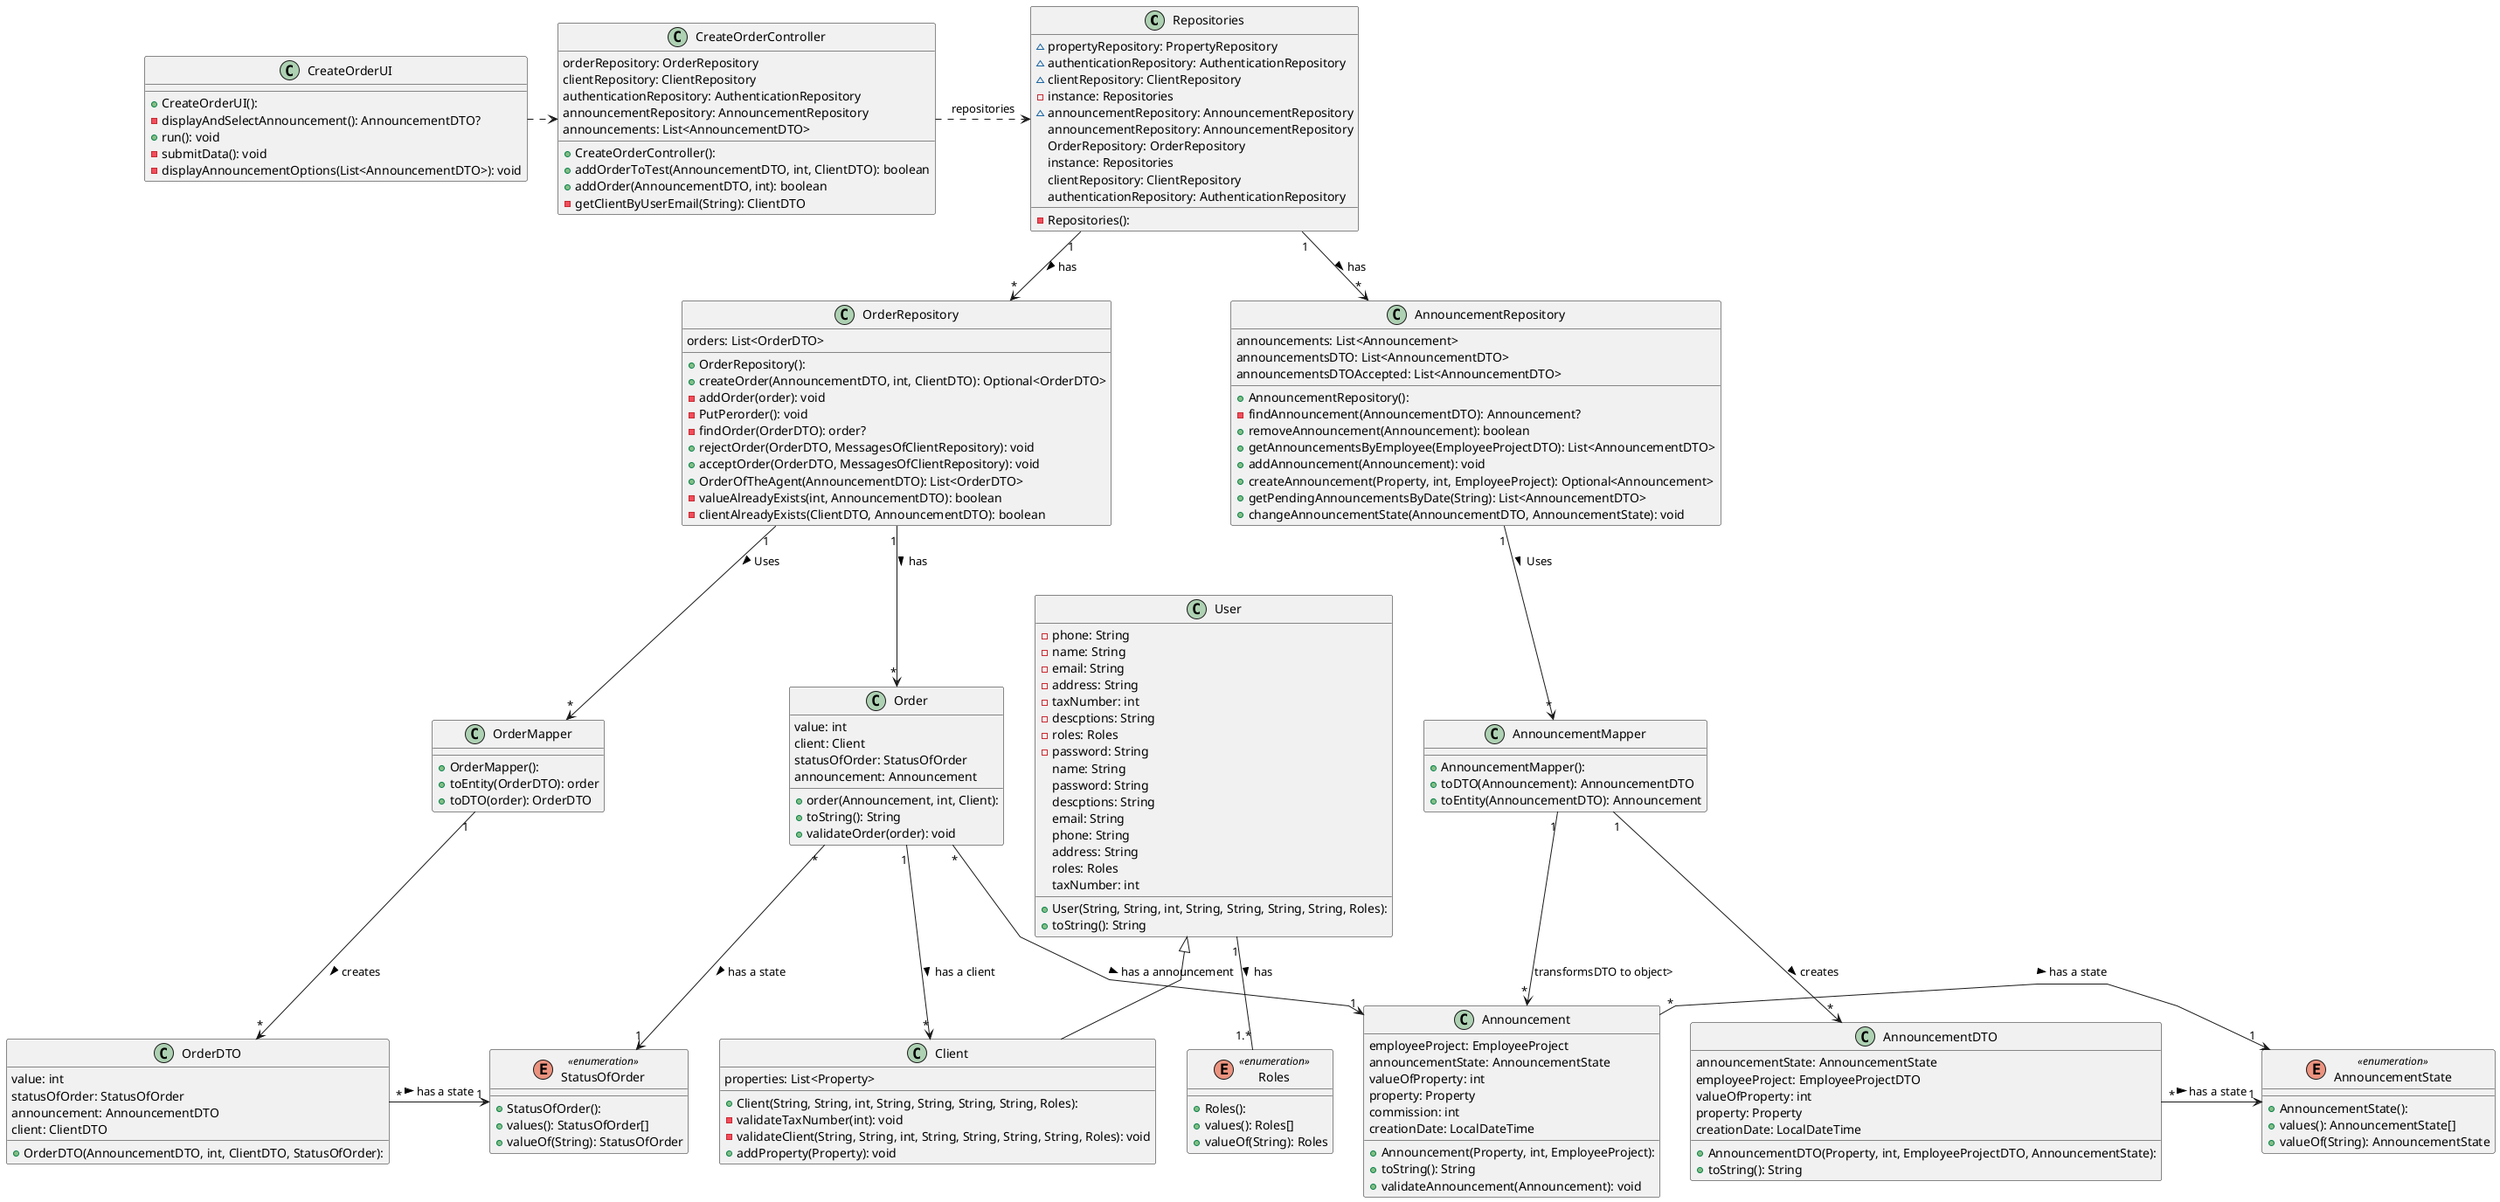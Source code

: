 @startuml
'skinparam monochrome true
skinparam packageStyle rectangle
skinparam shadowing false
skinparam linetype polyline
'skinparam linetype orto

skinparam classAttributeIconSize "2"
'left to right direction


class Repositories {
  - Repositories():
  ~ propertyRepository: PropertyRepository
  ~ authenticationRepository: AuthenticationRepository
  ~ clientRepository: ClientRepository
  - instance: Repositories
  ~ announcementRepository: AnnouncementRepository
   announcementRepository: AnnouncementRepository
   OrderRepository: OrderRepository
   instance: Repositories
   clientRepository: ClientRepository
   authenticationRepository: AuthenticationRepository
}


class User {
  + User(String, String, int, String, String, String, String, Roles):
  - phone: String
  - name: String
  - email: String
  - address: String
  - taxNumber: int
  - descptions: String
  - roles: Roles
  - password: String
  + toString(): String
   name: String
   password: String
   descptions: String
   email: String
   phone: String
   address: String
   roles: Roles
   taxNumber: int
}
enum Roles << enumeration >> {
  + Roles():
  + values(): Roles[]
  + valueOf(String): Roles
}

class CreateOrderUI {
  + CreateOrderUI():
  - displayAndSelectAnnouncement(): AnnouncementDTO?
  + run(): void
  - submitData(): void
  - displayAnnouncementOptions(List<AnnouncementDTO>): void
}
class CreateOrderController {
  + CreateOrderController():
  + addOrderToTest(AnnouncementDTO, int, ClientDTO): boolean
  + addOrder(AnnouncementDTO, int): boolean
  - getClientByUserEmail(String): ClientDTO
   orderRepository: OrderRepository
   clientRepository: ClientRepository
   authenticationRepository: AuthenticationRepository
   announcementRepository: AnnouncementRepository
   announcements: List<AnnouncementDTO>
}
class OrderRepository {
  + OrderRepository():
  + createOrder(AnnouncementDTO, int, ClientDTO): Optional<OrderDTO>
  - addOrder(order): void
  - PutPerorder(): void
  - findOrder(OrderDTO): order?
  + rejectOrder(OrderDTO, MessagesOfClientRepository): void
  + acceptOrder(OrderDTO, MessagesOfClientRepository): void
  + OrderOfTheAgent(AnnouncementDTO): List<OrderDTO>
  - valueAlreadyExists(int, AnnouncementDTO): boolean
  - clientAlreadyExists(ClientDTO, AnnouncementDTO): boolean
   orders: List<OrderDTO>
}
class Order {
  + order(Announcement, int, Client):
  + toString(): String
  + validateOrder(order): void
   value: int
   client: Client
   statusOfOrder: StatusOfOrder
   announcement: Announcement
}
class OrderDTO {
  + OrderDTO(AnnouncementDTO, int, ClientDTO, StatusOfOrder):
   value: int
   statusOfOrder: StatusOfOrder
   announcement: AnnouncementDTO
   client: ClientDTO
}
class OrderMapper {
  + OrderMapper():
  + toEntity(OrderDTO): order
  + toDTO(order): OrderDTO
}
enum StatusOfOrder << enumeration >> {
  + StatusOfOrder():
  + values(): StatusOfOrder[]
  + valueOf(String): StatusOfOrder
}
class Announcement {
  + Announcement(Property, int, EmployeeProject):
  + toString(): String
  + validateAnnouncement(Announcement): void
   employeeProject: EmployeeProject
   announcementState: AnnouncementState
   valueOfProperty: int
   property: Property
   commission: int
   creationDate: LocalDateTime
}
class AnnouncementRepository {
  + AnnouncementRepository():
  - findAnnouncement(AnnouncementDTO): Announcement?
  + removeAnnouncement(Announcement): boolean
  + getAnnouncementsByEmployee(EmployeeProjectDTO): List<AnnouncementDTO>
  + addAnnouncement(Announcement): void
  + createAnnouncement(Property, int, EmployeeProject): Optional<Announcement>
  + getPendingAnnouncementsByDate(String): List<AnnouncementDTO>
  + changeAnnouncementState(AnnouncementDTO, AnnouncementState): void
   announcements: List<Announcement>
   announcementsDTO: List<AnnouncementDTO>
   announcementsDTOAccepted: List<AnnouncementDTO>
}
enum AnnouncementState << enumeration >> {
  + AnnouncementState():
  + values(): AnnouncementState[]
  + valueOf(String): AnnouncementState
}
class AnnouncementDTO {
  + AnnouncementDTO(Property, int, EmployeeProjectDTO, AnnouncementState):
  + toString(): String
   announcementState: AnnouncementState
   employeeProject: EmployeeProjectDTO
   valueOfProperty: int
   property: Property
   creationDate: LocalDateTime
}
class AnnouncementMapper {
  + AnnouncementMapper():
  + toDTO(Announcement): AnnouncementDTO
  + toEntity(AnnouncementDTO): Announcement
}

class Client extends User {
  + Client(String, String, int, String, String, String, String, Roles):
  - validateTaxNumber(int): void
  - validateClient(String, String, int, String, String, String, String, Roles): void
  + addProperty(Property): void
   properties: List<Property>
}

User "1"--"1.*" Roles : has >
CreateOrderController .> Repositories : repositories
CreateOrderUI .> CreateOrderController

Repositories "1" --> "*" OrderRepository : has >
Repositories "1" --> "*" AnnouncementRepository : has >
OrderRepository "1" --> "*" OrderMapper : Uses >
OrderMapper "1" --> "*" OrderDTO : creates >
AnnouncementRepository "1" --> "*" AnnouncementMapper : Uses >
AnnouncementMapper "1" --> "*" AnnouncementDTO : creates >
AnnouncementMapper "1" --> "*" Announcement : transformsDTO to object>
OrderRepository "1" --> "*" Order : has >
Order "*" --> "1" Announcement : has a announcement >
Order "1" --> "*" Client : has a client >
Announcement "*" -> "1" AnnouncementState : has a state >
AnnouncementDTO "*" -> "1" AnnouncementState : has a state >
OrderDTO "*" -> "1" StatusOfOrder : has a state >
Order "*"->"1" StatusOfOrder : has a state >

@enduml